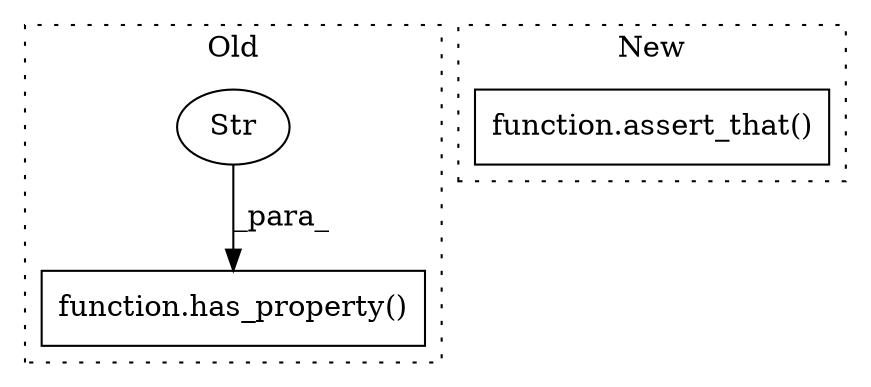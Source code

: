 digraph G {
subgraph cluster0 {
1 [label="function.has_property()" a="75" s="35014,35394" l="13,1" shape="box"];
3 [label="Str" a="66" s="35027" l="9" shape="ellipse"];
label = "Old";
style="dotted";
}
subgraph cluster1 {
2 [label="function.assert_that()" a="75" s="34910,34938" l="12,1" shape="box"];
label = "New";
style="dotted";
}
3 -> 1 [label="_para_"];
}